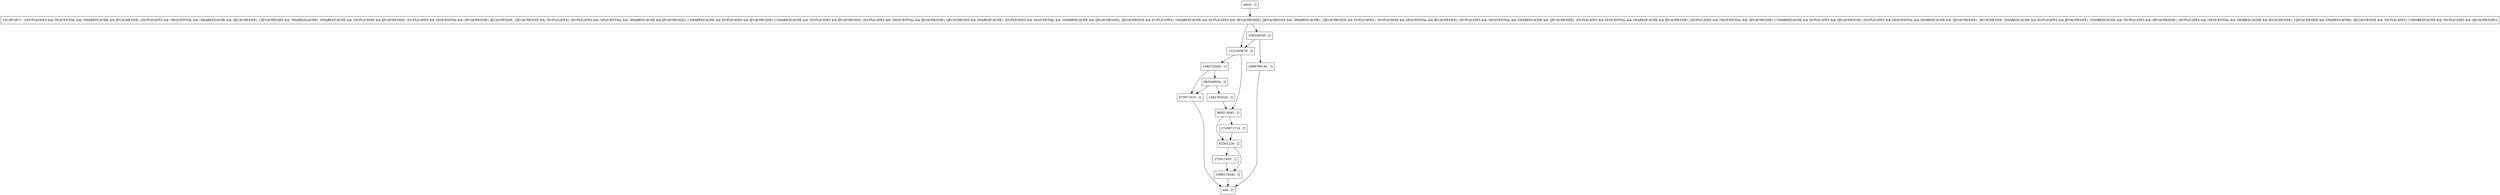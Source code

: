 digraph evictRoot {
node [shape=record];
683240034 [label="683240034 - []"];
82301216 [label="82301216 - []"];
673971910 [label="673971910 - []"];
272911953 [label="272911953 - []"];
960213043 [label="960213043 - []"];
1282763224 [label="1282763224 - []"];
1998118440 [label="1998118440 - []"];
1743671716 [label="1743671716 - []"];
entry [label="entry - []"];
exit [label="exit - []"];
230528165 [label="230528165 - []"];
1480725261 [label="1480725261 - []"];
1221003678 [label="1221003678 - []"];
2089780144 [label="2089780144 - []"];
1012872671 [label="1012872671 - [(DUPLICATES && SEQUENTIAL && !SHAREDCACHE && JECACHESIZE), (DUPLICATES && !SEQUENTIAL && !SHAREDCACHE && !JECACHESIZE), (!JECACHESIZE && !SHAREDCACHE), (SHAREDCACHE && !DUPLICATES && JECACHESIZE), (DUPLICATES && SEQUENTIAL && !JECACHESIZE), JECACHESIZE, (!JECACHESIZE && !DUPLICATES), (DUPLICATES && !SEQUENTIAL && !SHAREDCACHE && JECACHESIZE), (!SHAREDCACHE && DUPLICATES && JECACHESIZE), (!SHAREDCACHE && !DUPLICATES && JECACHESIZE), (DUPLICATES && !SEQUENTIAL && JECACHESIZE), (JECACHESIZE && SHAREDCACHE), (DUPLICATES && SEQUENTIAL && !SHAREDCACHE && !JECACHESIZE), (JECACHESIZE && DUPLICATES), (SHAREDCACHE && DUPLICATES && !JECACHESIZE), (JECACHESIZE && !SHAREDCACHE), (!JECACHESIZE && DUPLICATES), (DUPLICATES && SEQUENTIAL && JECACHESIZE), (DUPLICATES && !SEQUENTIAL && SHAREDCACHE && !JECACHESIZE), (DUPLICATES && SEQUENTIAL && SHAREDCACHE && JECACHESIZE), (DUPLICATES && !SEQUENTIAL && !JECACHESIZE), (!SHAREDCACHE && DUPLICATES && !JECACHESIZE), (DUPLICATES && SEQUENTIAL && SHAREDCACHE && !JECACHESIZE), !JECACHESIZE, (SHAREDCACHE && DUPLICATES && JECACHESIZE), (SHAREDCACHE && !DUPLICATES && !JECACHESIZE), (DUPLICATES && !SEQUENTIAL && SHAREDCACHE && JECACHESIZE), (!JECACHESIZE && SHAREDCACHE), (JECACHESIZE && !DUPLICATES), (!SHAREDCACHE && !DUPLICATES && !JECACHESIZE)]"];
entry;
exit;
683240034 -> 673971910;
683240034 -> 1282763224;
82301216 -> 272911953;
82301216 -> 1998118440;
673971910 -> exit;
272911953 -> 1998118440;
960213043 -> 1743671716;
960213043 -> 82301216;
1282763224 -> 960213043;
1998118440 -> exit;
1743671716 -> 82301216;
entry -> 1012872671;
230528165 -> 1221003678;
230528165 -> 2089780144;
1480725261 -> 683240034;
1480725261 -> 673971910;
1221003678 -> 1480725261;
1221003678 -> 960213043;
2089780144 -> exit;
1012872671 -> 230528165;
1012872671 -> 1221003678;
}
